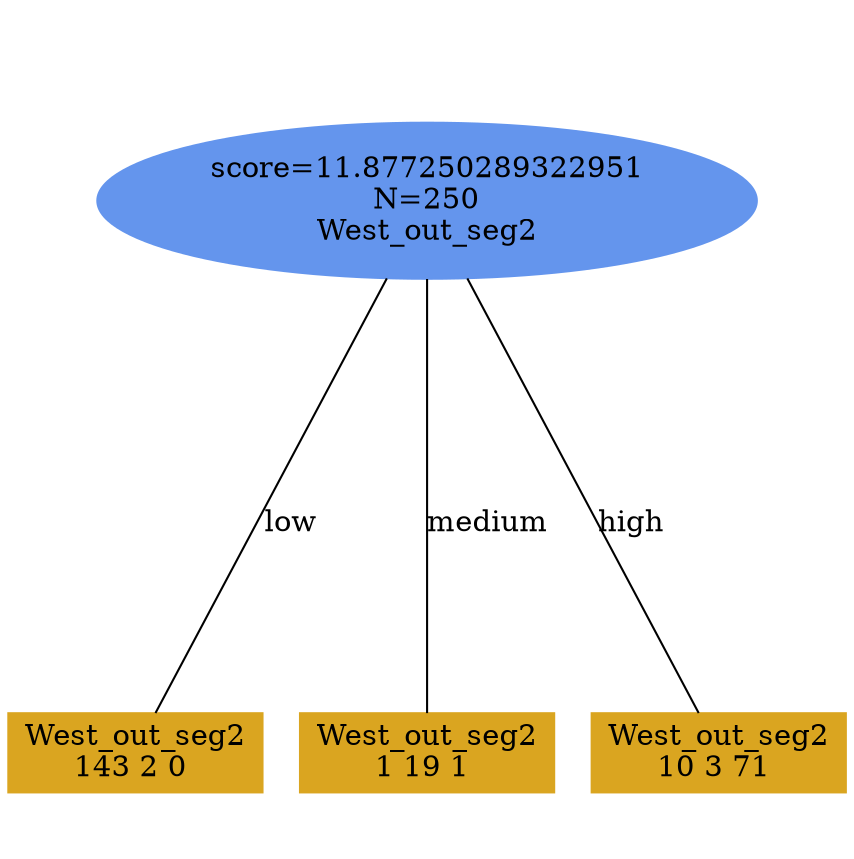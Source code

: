 digraph "DD" {
size = "7.5,10"
ratio=1.0;
center = true;
edge [dir = none];
{ rank = same; node [shape=ellipse, style=filled, color=cornflowerblue];"947" [label="score=11.877250289322951\nN=250\nWest_out_seg2"];}
{ rank = same; node [shape=box, style=filled, color=goldenrod];"948" [label="West_out_seg2\n143 2 0 "];}
{ rank = same; node [shape=box, style=filled, color=goldenrod];"949" [label="West_out_seg2\n1 19 1 "];}
{ rank = same; node [shape=box, style=filled, color=goldenrod];"950" [label="West_out_seg2\n10 3 71 "];}
"947" -> "948" [label = "low"];
"947" -> "949" [label = "medium"];
"947" -> "950" [label = "high"];

}
